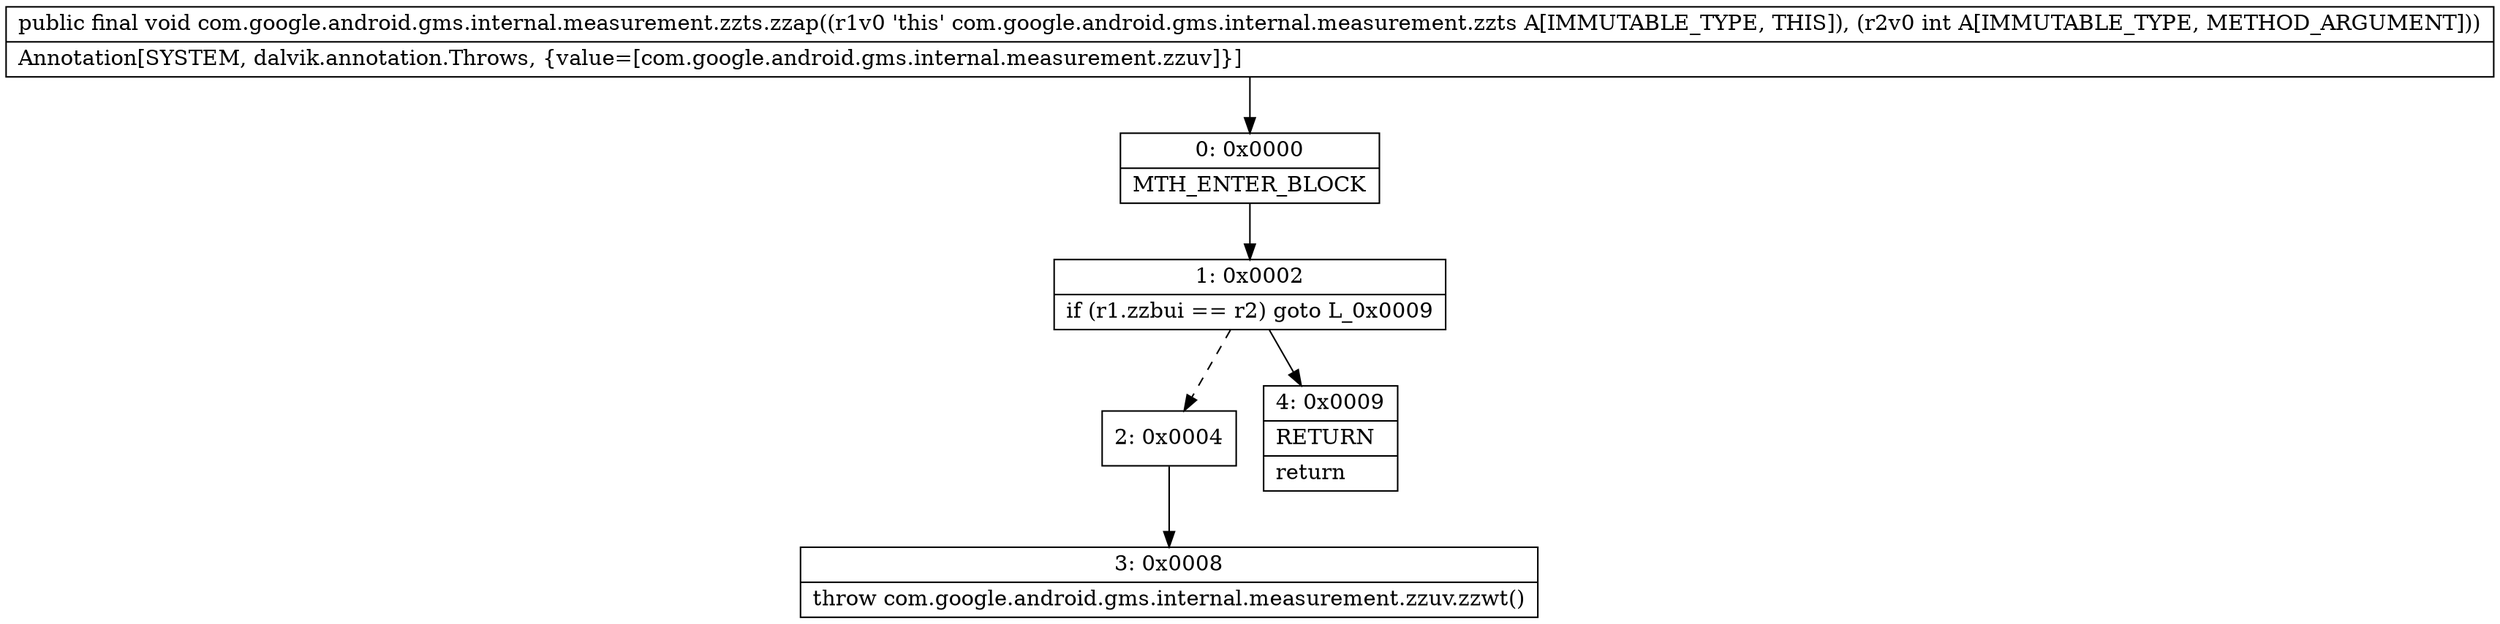 digraph "CFG forcom.google.android.gms.internal.measurement.zzts.zzap(I)V" {
Node_0 [shape=record,label="{0\:\ 0x0000|MTH_ENTER_BLOCK\l}"];
Node_1 [shape=record,label="{1\:\ 0x0002|if (r1.zzbui == r2) goto L_0x0009\l}"];
Node_2 [shape=record,label="{2\:\ 0x0004}"];
Node_3 [shape=record,label="{3\:\ 0x0008|throw com.google.android.gms.internal.measurement.zzuv.zzwt()\l}"];
Node_4 [shape=record,label="{4\:\ 0x0009|RETURN\l|return\l}"];
MethodNode[shape=record,label="{public final void com.google.android.gms.internal.measurement.zzts.zzap((r1v0 'this' com.google.android.gms.internal.measurement.zzts A[IMMUTABLE_TYPE, THIS]), (r2v0 int A[IMMUTABLE_TYPE, METHOD_ARGUMENT]))  | Annotation[SYSTEM, dalvik.annotation.Throws, \{value=[com.google.android.gms.internal.measurement.zzuv]\}]\l}"];
MethodNode -> Node_0;
Node_0 -> Node_1;
Node_1 -> Node_2[style=dashed];
Node_1 -> Node_4;
Node_2 -> Node_3;
}

